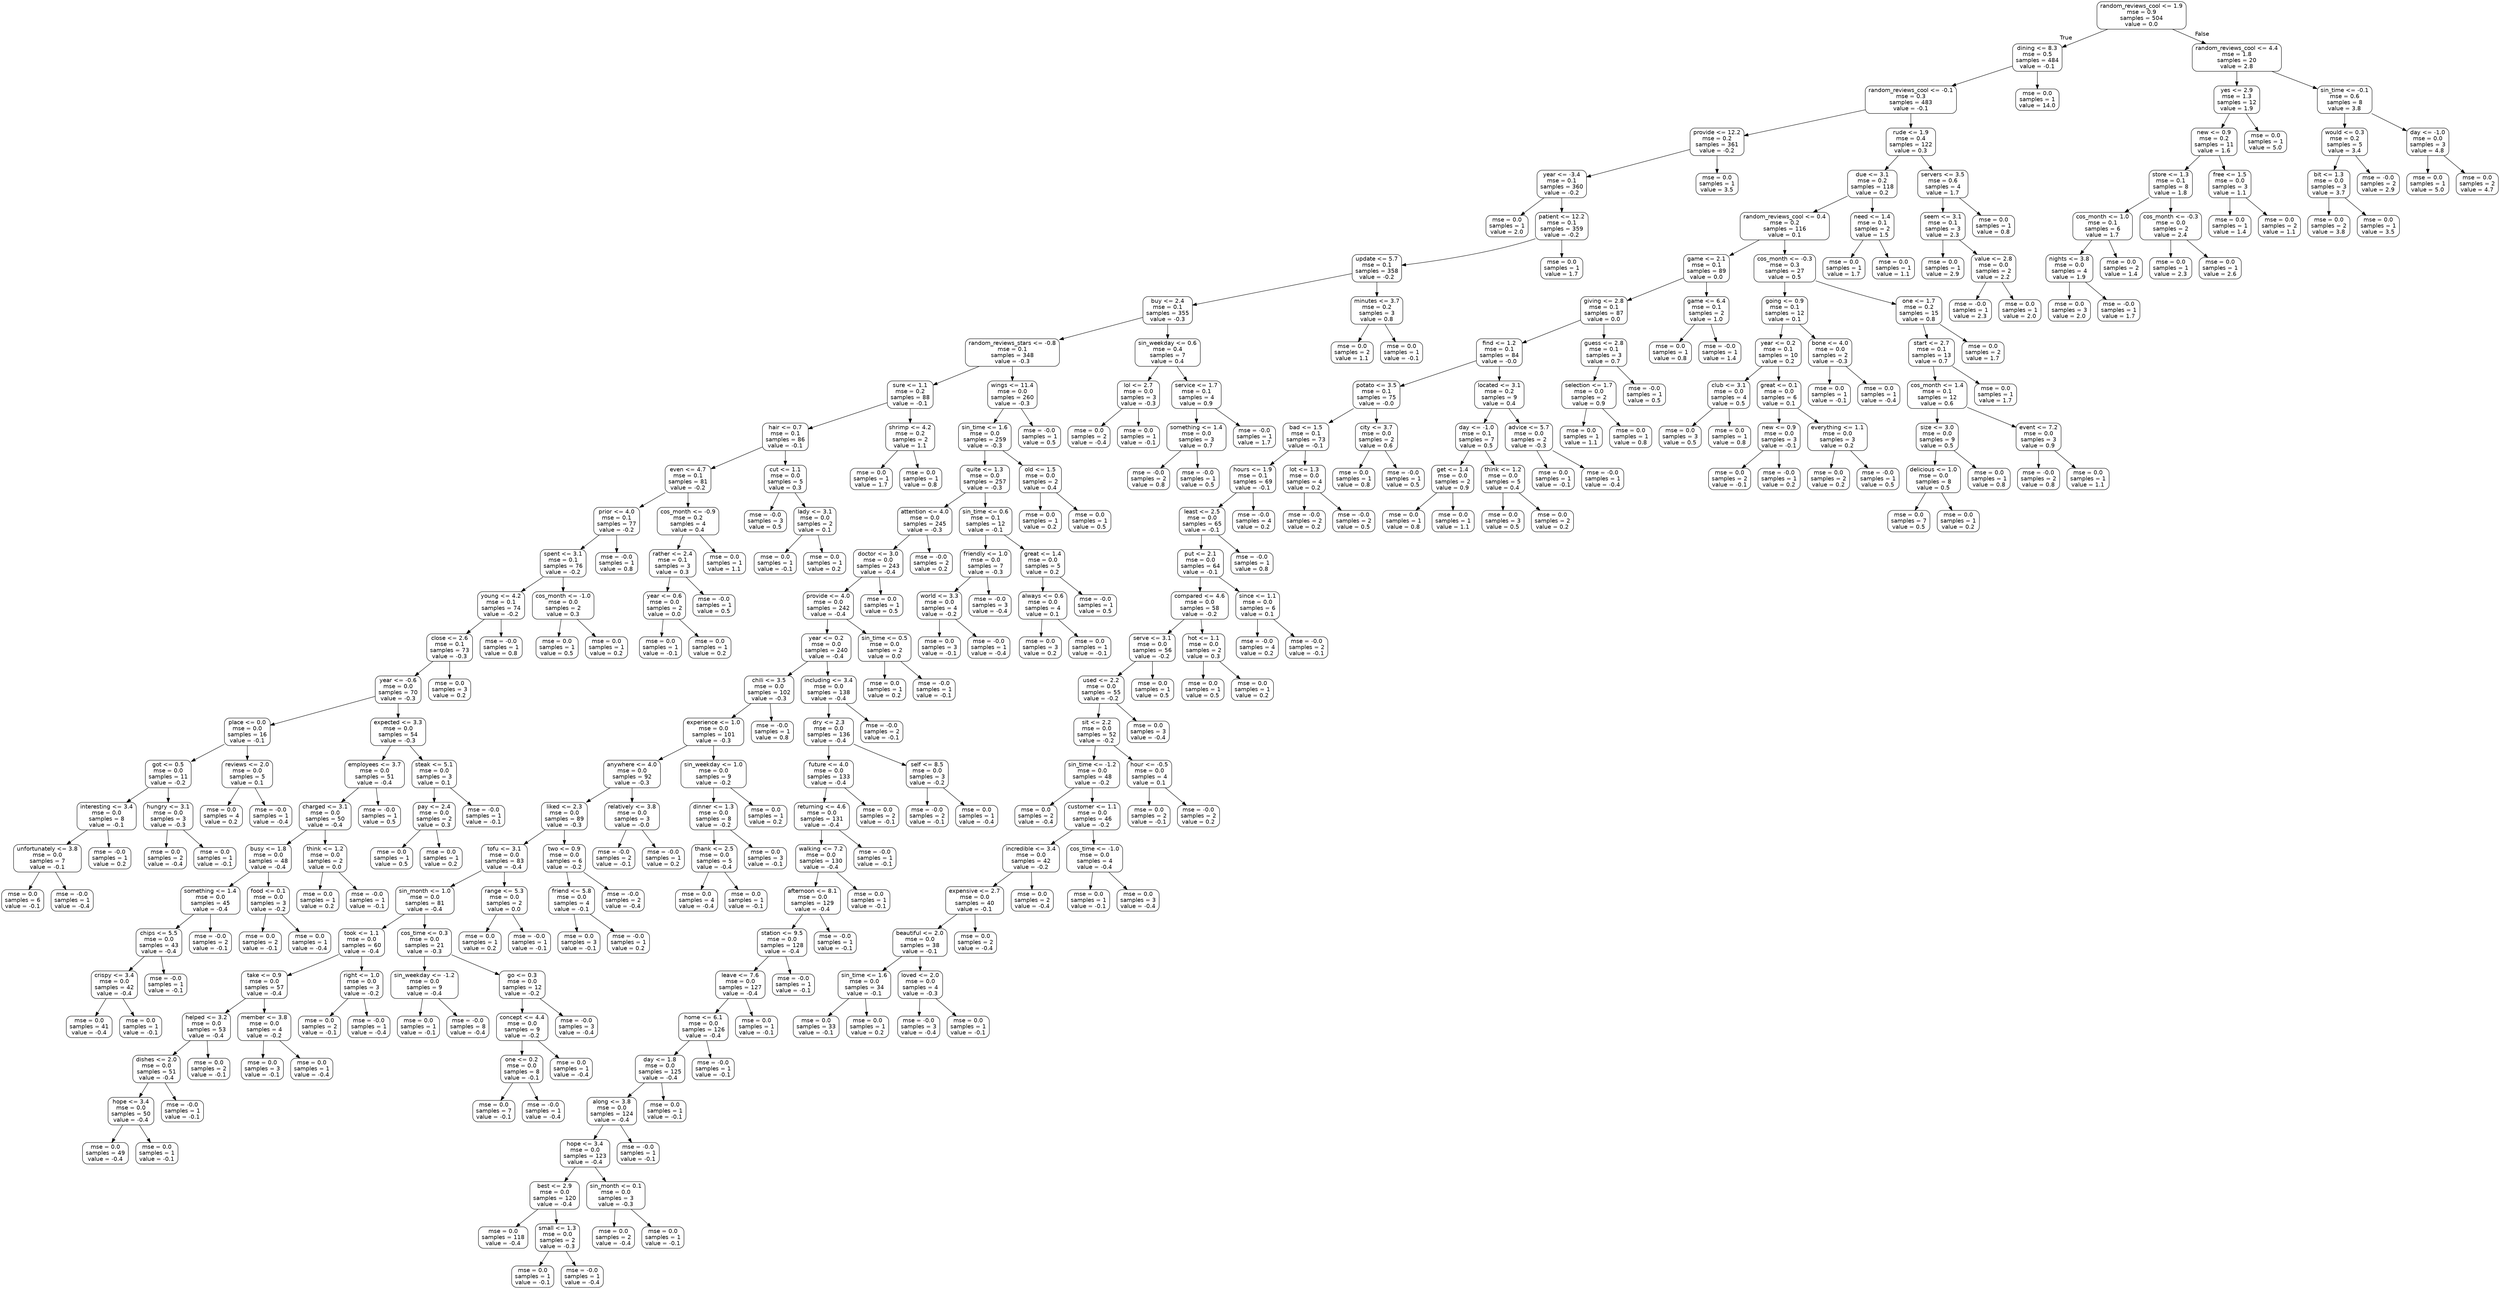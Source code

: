 digraph Tree {
node [shape=box, style="rounded", color="black", fontname=helvetica] ;
edge [fontname=helvetica] ;
0 [label="random_reviews_cool <= 1.9\nmse = 0.9\nsamples = 504\nvalue = 0.0"] ;
1 [label="dining <= 8.3\nmse = 0.5\nsamples = 484\nvalue = -0.1"] ;
0 -> 1 [labeldistance=2.5, labelangle=45, headlabel="True"] ;
2 [label="random_reviews_cool <= -0.1\nmse = 0.3\nsamples = 483\nvalue = -0.1"] ;
1 -> 2 ;
3 [label="provide <= 12.2\nmse = 0.2\nsamples = 361\nvalue = -0.2"] ;
2 -> 3 ;
4 [label="year <= -3.4\nmse = 0.1\nsamples = 360\nvalue = -0.2"] ;
3 -> 4 ;
5 [label="mse = 0.0\nsamples = 1\nvalue = 2.0"] ;
4 -> 5 ;
6 [label="patient <= 12.2\nmse = 0.1\nsamples = 359\nvalue = -0.2"] ;
4 -> 6 ;
7 [label="update <= 5.7\nmse = 0.1\nsamples = 358\nvalue = -0.2"] ;
6 -> 7 ;
8 [label="buy <= 2.4\nmse = 0.1\nsamples = 355\nvalue = -0.3"] ;
7 -> 8 ;
9 [label="random_reviews_stars <= -0.8\nmse = 0.1\nsamples = 348\nvalue = -0.3"] ;
8 -> 9 ;
10 [label="sure <= 1.1\nmse = 0.2\nsamples = 88\nvalue = -0.1"] ;
9 -> 10 ;
11 [label="hair <= 0.7\nmse = 0.1\nsamples = 86\nvalue = -0.1"] ;
10 -> 11 ;
12 [label="even <= 4.7\nmse = 0.1\nsamples = 81\nvalue = -0.2"] ;
11 -> 12 ;
13 [label="prior <= 4.0\nmse = 0.1\nsamples = 77\nvalue = -0.2"] ;
12 -> 13 ;
14 [label="spent <= 3.1\nmse = 0.1\nsamples = 76\nvalue = -0.2"] ;
13 -> 14 ;
15 [label="young <= 4.2\nmse = 0.1\nsamples = 74\nvalue = -0.2"] ;
14 -> 15 ;
16 [label="close <= 2.6\nmse = 0.1\nsamples = 73\nvalue = -0.3"] ;
15 -> 16 ;
17 [label="year <= -0.6\nmse = 0.0\nsamples = 70\nvalue = -0.3"] ;
16 -> 17 ;
18 [label="place <= 0.0\nmse = 0.0\nsamples = 16\nvalue = -0.1"] ;
17 -> 18 ;
19 [label="got <= 0.5\nmse = 0.0\nsamples = 11\nvalue = -0.2"] ;
18 -> 19 ;
20 [label="interesting <= 3.4\nmse = 0.0\nsamples = 8\nvalue = -0.1"] ;
19 -> 20 ;
21 [label="unfortunately <= 3.8\nmse = 0.0\nsamples = 7\nvalue = -0.1"] ;
20 -> 21 ;
22 [label="mse = 0.0\nsamples = 6\nvalue = -0.1"] ;
21 -> 22 ;
23 [label="mse = -0.0\nsamples = 1\nvalue = -0.4"] ;
21 -> 23 ;
24 [label="mse = -0.0\nsamples = 1\nvalue = 0.2"] ;
20 -> 24 ;
25 [label="hungry <= 3.1\nmse = 0.0\nsamples = 3\nvalue = -0.3"] ;
19 -> 25 ;
26 [label="mse = 0.0\nsamples = 2\nvalue = -0.4"] ;
25 -> 26 ;
27 [label="mse = 0.0\nsamples = 1\nvalue = -0.1"] ;
25 -> 27 ;
28 [label="reviews <= 2.0\nmse = 0.0\nsamples = 5\nvalue = 0.1"] ;
18 -> 28 ;
29 [label="mse = 0.0\nsamples = 4\nvalue = 0.2"] ;
28 -> 29 ;
30 [label="mse = -0.0\nsamples = 1\nvalue = -0.4"] ;
28 -> 30 ;
31 [label="expected <= 3.3\nmse = 0.0\nsamples = 54\nvalue = -0.3"] ;
17 -> 31 ;
32 [label="employees <= 3.7\nmse = 0.0\nsamples = 51\nvalue = -0.4"] ;
31 -> 32 ;
33 [label="charged <= 3.1\nmse = 0.0\nsamples = 50\nvalue = -0.4"] ;
32 -> 33 ;
34 [label="busy <= 1.8\nmse = 0.0\nsamples = 48\nvalue = -0.4"] ;
33 -> 34 ;
35 [label="something <= 1.4\nmse = 0.0\nsamples = 45\nvalue = -0.4"] ;
34 -> 35 ;
36 [label="chips <= 5.5\nmse = 0.0\nsamples = 43\nvalue = -0.4"] ;
35 -> 36 ;
37 [label="crispy <= 3.4\nmse = 0.0\nsamples = 42\nvalue = -0.4"] ;
36 -> 37 ;
38 [label="mse = 0.0\nsamples = 41\nvalue = -0.4"] ;
37 -> 38 ;
39 [label="mse = 0.0\nsamples = 1\nvalue = -0.1"] ;
37 -> 39 ;
40 [label="mse = -0.0\nsamples = 1\nvalue = -0.1"] ;
36 -> 40 ;
41 [label="mse = -0.0\nsamples = 2\nvalue = -0.1"] ;
35 -> 41 ;
42 [label="food <= 0.1\nmse = 0.0\nsamples = 3\nvalue = -0.2"] ;
34 -> 42 ;
43 [label="mse = 0.0\nsamples = 2\nvalue = -0.1"] ;
42 -> 43 ;
44 [label="mse = 0.0\nsamples = 1\nvalue = -0.4"] ;
42 -> 44 ;
45 [label="think <= 1.2\nmse = 0.0\nsamples = 2\nvalue = 0.0"] ;
33 -> 45 ;
46 [label="mse = 0.0\nsamples = 1\nvalue = 0.2"] ;
45 -> 46 ;
47 [label="mse = -0.0\nsamples = 1\nvalue = -0.1"] ;
45 -> 47 ;
48 [label="mse = -0.0\nsamples = 1\nvalue = 0.5"] ;
32 -> 48 ;
49 [label="steak <= 5.1\nmse = 0.0\nsamples = 3\nvalue = 0.1"] ;
31 -> 49 ;
50 [label="pay <= 2.4\nmse = 0.0\nsamples = 2\nvalue = 0.3"] ;
49 -> 50 ;
51 [label="mse = 0.0\nsamples = 1\nvalue = 0.5"] ;
50 -> 51 ;
52 [label="mse = 0.0\nsamples = 1\nvalue = 0.2"] ;
50 -> 52 ;
53 [label="mse = -0.0\nsamples = 1\nvalue = -0.1"] ;
49 -> 53 ;
54 [label="mse = 0.0\nsamples = 3\nvalue = 0.2"] ;
16 -> 54 ;
55 [label="mse = -0.0\nsamples = 1\nvalue = 0.8"] ;
15 -> 55 ;
56 [label="cos_month <= -1.0\nmse = 0.0\nsamples = 2\nvalue = 0.3"] ;
14 -> 56 ;
57 [label="mse = 0.0\nsamples = 1\nvalue = 0.5"] ;
56 -> 57 ;
58 [label="mse = 0.0\nsamples = 1\nvalue = 0.2"] ;
56 -> 58 ;
59 [label="mse = -0.0\nsamples = 1\nvalue = 0.8"] ;
13 -> 59 ;
60 [label="cos_month <= -0.9\nmse = 0.2\nsamples = 4\nvalue = 0.4"] ;
12 -> 60 ;
61 [label="rather <= 2.4\nmse = 0.1\nsamples = 3\nvalue = 0.3"] ;
60 -> 61 ;
62 [label="year <= 0.6\nmse = 0.0\nsamples = 2\nvalue = 0.0"] ;
61 -> 62 ;
63 [label="mse = 0.0\nsamples = 1\nvalue = -0.1"] ;
62 -> 63 ;
64 [label="mse = 0.0\nsamples = 1\nvalue = 0.2"] ;
62 -> 64 ;
65 [label="mse = -0.0\nsamples = 1\nvalue = 0.5"] ;
61 -> 65 ;
66 [label="mse = 0.0\nsamples = 1\nvalue = 1.1"] ;
60 -> 66 ;
67 [label="cut <= 1.1\nmse = 0.0\nsamples = 5\nvalue = 0.3"] ;
11 -> 67 ;
68 [label="mse = -0.0\nsamples = 3\nvalue = 0.5"] ;
67 -> 68 ;
69 [label="lady <= 3.1\nmse = 0.0\nsamples = 2\nvalue = 0.1"] ;
67 -> 69 ;
70 [label="mse = 0.0\nsamples = 1\nvalue = -0.1"] ;
69 -> 70 ;
71 [label="mse = 0.0\nsamples = 1\nvalue = 0.2"] ;
69 -> 71 ;
72 [label="shrimp <= 4.2\nmse = 0.2\nsamples = 2\nvalue = 1.1"] ;
10 -> 72 ;
73 [label="mse = 0.0\nsamples = 1\nvalue = 1.7"] ;
72 -> 73 ;
74 [label="mse = 0.0\nsamples = 1\nvalue = 0.8"] ;
72 -> 74 ;
75 [label="wings <= 11.4\nmse = 0.0\nsamples = 260\nvalue = -0.3"] ;
9 -> 75 ;
76 [label="sin_time <= 1.6\nmse = 0.0\nsamples = 259\nvalue = -0.3"] ;
75 -> 76 ;
77 [label="quite <= 1.3\nmse = 0.0\nsamples = 257\nvalue = -0.3"] ;
76 -> 77 ;
78 [label="attention <= 4.0\nmse = 0.0\nsamples = 245\nvalue = -0.3"] ;
77 -> 78 ;
79 [label="doctor <= 3.0\nmse = 0.0\nsamples = 243\nvalue = -0.4"] ;
78 -> 79 ;
80 [label="provide <= 4.0\nmse = 0.0\nsamples = 242\nvalue = -0.4"] ;
79 -> 80 ;
81 [label="year <= 0.2\nmse = 0.0\nsamples = 240\nvalue = -0.4"] ;
80 -> 81 ;
82 [label="chili <= 3.5\nmse = 0.0\nsamples = 102\nvalue = -0.3"] ;
81 -> 82 ;
83 [label="experience <= 1.0\nmse = 0.0\nsamples = 101\nvalue = -0.3"] ;
82 -> 83 ;
84 [label="anywhere <= 4.0\nmse = 0.0\nsamples = 92\nvalue = -0.3"] ;
83 -> 84 ;
85 [label="liked <= 2.3\nmse = 0.0\nsamples = 89\nvalue = -0.3"] ;
84 -> 85 ;
86 [label="tofu <= 3.1\nmse = 0.0\nsamples = 83\nvalue = -0.4"] ;
85 -> 86 ;
87 [label="sin_month <= 1.0\nmse = 0.0\nsamples = 81\nvalue = -0.4"] ;
86 -> 87 ;
88 [label="took <= 1.1\nmse = 0.0\nsamples = 60\nvalue = -0.4"] ;
87 -> 88 ;
89 [label="take <= 0.9\nmse = 0.0\nsamples = 57\nvalue = -0.4"] ;
88 -> 89 ;
90 [label="helped <= 3.2\nmse = 0.0\nsamples = 53\nvalue = -0.4"] ;
89 -> 90 ;
91 [label="dishes <= 2.0\nmse = 0.0\nsamples = 51\nvalue = -0.4"] ;
90 -> 91 ;
92 [label="hope <= 3.4\nmse = 0.0\nsamples = 50\nvalue = -0.4"] ;
91 -> 92 ;
93 [label="mse = 0.0\nsamples = 49\nvalue = -0.4"] ;
92 -> 93 ;
94 [label="mse = 0.0\nsamples = 1\nvalue = -0.1"] ;
92 -> 94 ;
95 [label="mse = -0.0\nsamples = 1\nvalue = -0.1"] ;
91 -> 95 ;
96 [label="mse = 0.0\nsamples = 2\nvalue = -0.1"] ;
90 -> 96 ;
97 [label="member <= 3.8\nmse = 0.0\nsamples = 4\nvalue = -0.2"] ;
89 -> 97 ;
98 [label="mse = 0.0\nsamples = 3\nvalue = -0.1"] ;
97 -> 98 ;
99 [label="mse = 0.0\nsamples = 1\nvalue = -0.4"] ;
97 -> 99 ;
100 [label="right <= 1.0\nmse = 0.0\nsamples = 3\nvalue = -0.2"] ;
88 -> 100 ;
101 [label="mse = 0.0\nsamples = 2\nvalue = -0.1"] ;
100 -> 101 ;
102 [label="mse = -0.0\nsamples = 1\nvalue = -0.4"] ;
100 -> 102 ;
103 [label="cos_time <= 0.3\nmse = 0.0\nsamples = 21\nvalue = -0.3"] ;
87 -> 103 ;
104 [label="sin_weekday <= -1.2\nmse = 0.0\nsamples = 9\nvalue = -0.4"] ;
103 -> 104 ;
105 [label="mse = 0.0\nsamples = 1\nvalue = -0.1"] ;
104 -> 105 ;
106 [label="mse = -0.0\nsamples = 8\nvalue = -0.4"] ;
104 -> 106 ;
107 [label="go <= 0.3\nmse = 0.0\nsamples = 12\nvalue = -0.2"] ;
103 -> 107 ;
108 [label="concept <= 4.4\nmse = 0.0\nsamples = 9\nvalue = -0.2"] ;
107 -> 108 ;
109 [label="one <= 0.2\nmse = 0.0\nsamples = 8\nvalue = -0.1"] ;
108 -> 109 ;
110 [label="mse = 0.0\nsamples = 7\nvalue = -0.1"] ;
109 -> 110 ;
111 [label="mse = -0.0\nsamples = 1\nvalue = -0.4"] ;
109 -> 111 ;
112 [label="mse = 0.0\nsamples = 1\nvalue = -0.4"] ;
108 -> 112 ;
113 [label="mse = -0.0\nsamples = 3\nvalue = -0.4"] ;
107 -> 113 ;
114 [label="range <= 5.3\nmse = 0.0\nsamples = 2\nvalue = 0.0"] ;
86 -> 114 ;
115 [label="mse = 0.0\nsamples = 1\nvalue = 0.2"] ;
114 -> 115 ;
116 [label="mse = -0.0\nsamples = 1\nvalue = -0.1"] ;
114 -> 116 ;
117 [label="two <= 0.9\nmse = 0.0\nsamples = 6\nvalue = -0.2"] ;
85 -> 117 ;
118 [label="friend <= 5.8\nmse = 0.0\nsamples = 4\nvalue = -0.1"] ;
117 -> 118 ;
119 [label="mse = 0.0\nsamples = 3\nvalue = -0.1"] ;
118 -> 119 ;
120 [label="mse = -0.0\nsamples = 1\nvalue = 0.2"] ;
118 -> 120 ;
121 [label="mse = -0.0\nsamples = 2\nvalue = -0.4"] ;
117 -> 121 ;
122 [label="relatively <= 3.8\nmse = 0.0\nsamples = 3\nvalue = -0.0"] ;
84 -> 122 ;
123 [label="mse = -0.0\nsamples = 2\nvalue = -0.1"] ;
122 -> 123 ;
124 [label="mse = -0.0\nsamples = 1\nvalue = 0.2"] ;
122 -> 124 ;
125 [label="sin_weekday <= 1.0\nmse = 0.0\nsamples = 9\nvalue = -0.2"] ;
83 -> 125 ;
126 [label="dinner <= 1.3\nmse = 0.0\nsamples = 8\nvalue = -0.2"] ;
125 -> 126 ;
127 [label="thank <= 2.5\nmse = 0.0\nsamples = 5\nvalue = -0.4"] ;
126 -> 127 ;
128 [label="mse = 0.0\nsamples = 4\nvalue = -0.4"] ;
127 -> 128 ;
129 [label="mse = 0.0\nsamples = 1\nvalue = -0.1"] ;
127 -> 129 ;
130 [label="mse = 0.0\nsamples = 3\nvalue = -0.1"] ;
126 -> 130 ;
131 [label="mse = 0.0\nsamples = 1\nvalue = 0.2"] ;
125 -> 131 ;
132 [label="mse = -0.0\nsamples = 1\nvalue = 0.8"] ;
82 -> 132 ;
133 [label="including <= 3.4\nmse = 0.0\nsamples = 138\nvalue = -0.4"] ;
81 -> 133 ;
134 [label="dry <= 2.3\nmse = 0.0\nsamples = 136\nvalue = -0.4"] ;
133 -> 134 ;
135 [label="future <= 4.0\nmse = 0.0\nsamples = 133\nvalue = -0.4"] ;
134 -> 135 ;
136 [label="returning <= 4.6\nmse = 0.0\nsamples = 131\nvalue = -0.4"] ;
135 -> 136 ;
137 [label="walking <= 7.2\nmse = 0.0\nsamples = 130\nvalue = -0.4"] ;
136 -> 137 ;
138 [label="afternoon <= 8.1\nmse = 0.0\nsamples = 129\nvalue = -0.4"] ;
137 -> 138 ;
139 [label="station <= 9.5\nmse = 0.0\nsamples = 128\nvalue = -0.4"] ;
138 -> 139 ;
140 [label="leave <= 7.6\nmse = 0.0\nsamples = 127\nvalue = -0.4"] ;
139 -> 140 ;
141 [label="home <= 6.1\nmse = 0.0\nsamples = 126\nvalue = -0.4"] ;
140 -> 141 ;
142 [label="day <= 1.8\nmse = 0.0\nsamples = 125\nvalue = -0.4"] ;
141 -> 142 ;
143 [label="along <= 3.8\nmse = 0.0\nsamples = 124\nvalue = -0.4"] ;
142 -> 143 ;
144 [label="hope <= 3.4\nmse = 0.0\nsamples = 123\nvalue = -0.4"] ;
143 -> 144 ;
145 [label="best <= 2.9\nmse = 0.0\nsamples = 120\nvalue = -0.4"] ;
144 -> 145 ;
146 [label="mse = 0.0\nsamples = 118\nvalue = -0.4"] ;
145 -> 146 ;
147 [label="small <= 1.3\nmse = 0.0\nsamples = 2\nvalue = -0.3"] ;
145 -> 147 ;
148 [label="mse = 0.0\nsamples = 1\nvalue = -0.1"] ;
147 -> 148 ;
149 [label="mse = -0.0\nsamples = 1\nvalue = -0.4"] ;
147 -> 149 ;
150 [label="sin_month <= 0.1\nmse = 0.0\nsamples = 3\nvalue = -0.3"] ;
144 -> 150 ;
151 [label="mse = 0.0\nsamples = 2\nvalue = -0.4"] ;
150 -> 151 ;
152 [label="mse = 0.0\nsamples = 1\nvalue = -0.1"] ;
150 -> 152 ;
153 [label="mse = -0.0\nsamples = 1\nvalue = -0.1"] ;
143 -> 153 ;
154 [label="mse = 0.0\nsamples = 1\nvalue = -0.1"] ;
142 -> 154 ;
155 [label="mse = -0.0\nsamples = 1\nvalue = -0.1"] ;
141 -> 155 ;
156 [label="mse = 0.0\nsamples = 1\nvalue = -0.1"] ;
140 -> 156 ;
157 [label="mse = -0.0\nsamples = 1\nvalue = -0.1"] ;
139 -> 157 ;
158 [label="mse = -0.0\nsamples = 1\nvalue = -0.1"] ;
138 -> 158 ;
159 [label="mse = 0.0\nsamples = 1\nvalue = -0.1"] ;
137 -> 159 ;
160 [label="mse = -0.0\nsamples = 1\nvalue = -0.1"] ;
136 -> 160 ;
161 [label="mse = 0.0\nsamples = 2\nvalue = -0.1"] ;
135 -> 161 ;
162 [label="self <= 8.5\nmse = 0.0\nsamples = 3\nvalue = -0.2"] ;
134 -> 162 ;
163 [label="mse = -0.0\nsamples = 2\nvalue = -0.1"] ;
162 -> 163 ;
164 [label="mse = 0.0\nsamples = 1\nvalue = -0.4"] ;
162 -> 164 ;
165 [label="mse = -0.0\nsamples = 2\nvalue = -0.1"] ;
133 -> 165 ;
166 [label="sin_time <= 0.5\nmse = 0.0\nsamples = 2\nvalue = 0.0"] ;
80 -> 166 ;
167 [label="mse = 0.0\nsamples = 1\nvalue = 0.2"] ;
166 -> 167 ;
168 [label="mse = -0.0\nsamples = 1\nvalue = -0.1"] ;
166 -> 168 ;
169 [label="mse = 0.0\nsamples = 1\nvalue = 0.5"] ;
79 -> 169 ;
170 [label="mse = -0.0\nsamples = 2\nvalue = 0.2"] ;
78 -> 170 ;
171 [label="sin_time <= 0.6\nmse = 0.1\nsamples = 12\nvalue = -0.1"] ;
77 -> 171 ;
172 [label="friendly <= 1.0\nmse = 0.0\nsamples = 7\nvalue = -0.3"] ;
171 -> 172 ;
173 [label="world <= 3.3\nmse = 0.0\nsamples = 4\nvalue = -0.2"] ;
172 -> 173 ;
174 [label="mse = 0.0\nsamples = 3\nvalue = -0.1"] ;
173 -> 174 ;
175 [label="mse = -0.0\nsamples = 1\nvalue = -0.4"] ;
173 -> 175 ;
176 [label="mse = -0.0\nsamples = 3\nvalue = -0.4"] ;
172 -> 176 ;
177 [label="great <= 1.4\nmse = 0.0\nsamples = 5\nvalue = 0.2"] ;
171 -> 177 ;
178 [label="always <= 0.6\nmse = 0.0\nsamples = 4\nvalue = 0.1"] ;
177 -> 178 ;
179 [label="mse = 0.0\nsamples = 3\nvalue = 0.2"] ;
178 -> 179 ;
180 [label="mse = 0.0\nsamples = 1\nvalue = -0.1"] ;
178 -> 180 ;
181 [label="mse = -0.0\nsamples = 1\nvalue = 0.5"] ;
177 -> 181 ;
182 [label="old <= 1.5\nmse = 0.0\nsamples = 2\nvalue = 0.4"] ;
76 -> 182 ;
183 [label="mse = 0.0\nsamples = 1\nvalue = 0.2"] ;
182 -> 183 ;
184 [label="mse = 0.0\nsamples = 1\nvalue = 0.5"] ;
182 -> 184 ;
185 [label="mse = -0.0\nsamples = 1\nvalue = 0.5"] ;
75 -> 185 ;
186 [label="sin_weekday <= 0.6\nmse = 0.4\nsamples = 7\nvalue = 0.4"] ;
8 -> 186 ;
187 [label="lol <= 2.7\nmse = 0.0\nsamples = 3\nvalue = -0.3"] ;
186 -> 187 ;
188 [label="mse = 0.0\nsamples = 2\nvalue = -0.4"] ;
187 -> 188 ;
189 [label="mse = 0.0\nsamples = 1\nvalue = -0.1"] ;
187 -> 189 ;
190 [label="service <= 1.7\nmse = 0.1\nsamples = 4\nvalue = 0.9"] ;
186 -> 190 ;
191 [label="something <= 1.4\nmse = 0.0\nsamples = 3\nvalue = 0.7"] ;
190 -> 191 ;
192 [label="mse = -0.0\nsamples = 2\nvalue = 0.8"] ;
191 -> 192 ;
193 [label="mse = -0.0\nsamples = 1\nvalue = 0.5"] ;
191 -> 193 ;
194 [label="mse = -0.0\nsamples = 1\nvalue = 1.7"] ;
190 -> 194 ;
195 [label="minutes <= 3.7\nmse = 0.2\nsamples = 3\nvalue = 0.8"] ;
7 -> 195 ;
196 [label="mse = 0.0\nsamples = 2\nvalue = 1.1"] ;
195 -> 196 ;
197 [label="mse = 0.0\nsamples = 1\nvalue = -0.1"] ;
195 -> 197 ;
198 [label="mse = 0.0\nsamples = 1\nvalue = 1.7"] ;
6 -> 198 ;
199 [label="mse = 0.0\nsamples = 1\nvalue = 3.5"] ;
3 -> 199 ;
200 [label="rude <= 1.9\nmse = 0.4\nsamples = 122\nvalue = 0.3"] ;
2 -> 200 ;
201 [label="due <= 3.1\nmse = 0.2\nsamples = 118\nvalue = 0.2"] ;
200 -> 201 ;
202 [label="random_reviews_cool <= 0.4\nmse = 0.2\nsamples = 116\nvalue = 0.1"] ;
201 -> 202 ;
203 [label="game <= 2.1\nmse = 0.1\nsamples = 89\nvalue = 0.0"] ;
202 -> 203 ;
204 [label="giving <= 2.8\nmse = 0.1\nsamples = 87\nvalue = 0.0"] ;
203 -> 204 ;
205 [label="find <= 1.2\nmse = 0.1\nsamples = 84\nvalue = -0.0"] ;
204 -> 205 ;
206 [label="potato <= 3.5\nmse = 0.1\nsamples = 75\nvalue = -0.0"] ;
205 -> 206 ;
207 [label="bad <= 1.5\nmse = 0.1\nsamples = 73\nvalue = -0.1"] ;
206 -> 207 ;
208 [label="hours <= 1.9\nmse = 0.1\nsamples = 69\nvalue = -0.1"] ;
207 -> 208 ;
209 [label="least <= 2.5\nmse = 0.0\nsamples = 65\nvalue = -0.1"] ;
208 -> 209 ;
210 [label="put <= 2.1\nmse = 0.0\nsamples = 64\nvalue = -0.1"] ;
209 -> 210 ;
211 [label="compared <= 4.6\nmse = 0.0\nsamples = 58\nvalue = -0.2"] ;
210 -> 211 ;
212 [label="serve <= 3.1\nmse = 0.0\nsamples = 56\nvalue = -0.2"] ;
211 -> 212 ;
213 [label="used <= 2.2\nmse = 0.0\nsamples = 55\nvalue = -0.2"] ;
212 -> 213 ;
214 [label="sit <= 2.2\nmse = 0.0\nsamples = 52\nvalue = -0.2"] ;
213 -> 214 ;
215 [label="sin_time <= -1.2\nmse = 0.0\nsamples = 48\nvalue = -0.2"] ;
214 -> 215 ;
216 [label="mse = 0.0\nsamples = 2\nvalue = -0.4"] ;
215 -> 216 ;
217 [label="customer <= 1.1\nmse = 0.0\nsamples = 46\nvalue = -0.2"] ;
215 -> 217 ;
218 [label="incredible <= 3.4\nmse = 0.0\nsamples = 42\nvalue = -0.2"] ;
217 -> 218 ;
219 [label="expensive <= 2.7\nmse = 0.0\nsamples = 40\nvalue = -0.1"] ;
218 -> 219 ;
220 [label="beautiful <= 2.0\nmse = 0.0\nsamples = 38\nvalue = -0.1"] ;
219 -> 220 ;
221 [label="sin_time <= 1.6\nmse = 0.0\nsamples = 34\nvalue = -0.1"] ;
220 -> 221 ;
222 [label="mse = 0.0\nsamples = 33\nvalue = -0.1"] ;
221 -> 222 ;
223 [label="mse = 0.0\nsamples = 1\nvalue = 0.2"] ;
221 -> 223 ;
224 [label="loved <= 2.0\nmse = 0.0\nsamples = 4\nvalue = -0.3"] ;
220 -> 224 ;
225 [label="mse = -0.0\nsamples = 3\nvalue = -0.4"] ;
224 -> 225 ;
226 [label="mse = 0.0\nsamples = 1\nvalue = -0.1"] ;
224 -> 226 ;
227 [label="mse = 0.0\nsamples = 2\nvalue = -0.4"] ;
219 -> 227 ;
228 [label="mse = 0.0\nsamples = 2\nvalue = -0.4"] ;
218 -> 228 ;
229 [label="cos_time <= -1.0\nmse = 0.0\nsamples = 4\nvalue = -0.4"] ;
217 -> 229 ;
230 [label="mse = 0.0\nsamples = 1\nvalue = -0.1"] ;
229 -> 230 ;
231 [label="mse = 0.0\nsamples = 3\nvalue = -0.4"] ;
229 -> 231 ;
232 [label="hour <= -0.5\nmse = 0.0\nsamples = 4\nvalue = 0.1"] ;
214 -> 232 ;
233 [label="mse = 0.0\nsamples = 2\nvalue = -0.1"] ;
232 -> 233 ;
234 [label="mse = -0.0\nsamples = 2\nvalue = 0.2"] ;
232 -> 234 ;
235 [label="mse = 0.0\nsamples = 3\nvalue = -0.4"] ;
213 -> 235 ;
236 [label="mse = 0.0\nsamples = 1\nvalue = 0.5"] ;
212 -> 236 ;
237 [label="hot <= 1.1\nmse = 0.0\nsamples = 2\nvalue = 0.3"] ;
211 -> 237 ;
238 [label="mse = 0.0\nsamples = 1\nvalue = 0.5"] ;
237 -> 238 ;
239 [label="mse = 0.0\nsamples = 1\nvalue = 0.2"] ;
237 -> 239 ;
240 [label="since <= 1.1\nmse = 0.0\nsamples = 6\nvalue = 0.1"] ;
210 -> 240 ;
241 [label="mse = -0.0\nsamples = 4\nvalue = 0.2"] ;
240 -> 241 ;
242 [label="mse = -0.0\nsamples = 2\nvalue = -0.1"] ;
240 -> 242 ;
243 [label="mse = -0.0\nsamples = 1\nvalue = 0.8"] ;
209 -> 243 ;
244 [label="mse = -0.0\nsamples = 4\nvalue = 0.2"] ;
208 -> 244 ;
245 [label="lot <= 1.3\nmse = 0.0\nsamples = 4\nvalue = 0.2"] ;
207 -> 245 ;
246 [label="mse = -0.0\nsamples = 2\nvalue = 0.2"] ;
245 -> 246 ;
247 [label="mse = -0.0\nsamples = 2\nvalue = 0.5"] ;
245 -> 247 ;
248 [label="city <= 3.7\nmse = 0.0\nsamples = 2\nvalue = 0.6"] ;
206 -> 248 ;
249 [label="mse = 0.0\nsamples = 1\nvalue = 0.8"] ;
248 -> 249 ;
250 [label="mse = -0.0\nsamples = 1\nvalue = 0.5"] ;
248 -> 250 ;
251 [label="located <= 3.1\nmse = 0.2\nsamples = 9\nvalue = 0.4"] ;
205 -> 251 ;
252 [label="day <= -1.0\nmse = 0.1\nsamples = 7\nvalue = 0.5"] ;
251 -> 252 ;
253 [label="get <= 1.4\nmse = 0.0\nsamples = 2\nvalue = 0.9"] ;
252 -> 253 ;
254 [label="mse = 0.0\nsamples = 1\nvalue = 0.8"] ;
253 -> 254 ;
255 [label="mse = 0.0\nsamples = 1\nvalue = 1.1"] ;
253 -> 255 ;
256 [label="think <= 1.2\nmse = 0.0\nsamples = 5\nvalue = 0.4"] ;
252 -> 256 ;
257 [label="mse = 0.0\nsamples = 3\nvalue = 0.5"] ;
256 -> 257 ;
258 [label="mse = 0.0\nsamples = 2\nvalue = 0.2"] ;
256 -> 258 ;
259 [label="advice <= 5.7\nmse = 0.0\nsamples = 2\nvalue = -0.3"] ;
251 -> 259 ;
260 [label="mse = 0.0\nsamples = 1\nvalue = -0.1"] ;
259 -> 260 ;
261 [label="mse = -0.0\nsamples = 1\nvalue = -0.4"] ;
259 -> 261 ;
262 [label="guess <= 2.8\nmse = 0.1\nsamples = 3\nvalue = 0.7"] ;
204 -> 262 ;
263 [label="selection <= 1.7\nmse = 0.0\nsamples = 2\nvalue = 0.9"] ;
262 -> 263 ;
264 [label="mse = 0.0\nsamples = 1\nvalue = 1.1"] ;
263 -> 264 ;
265 [label="mse = 0.0\nsamples = 1\nvalue = 0.8"] ;
263 -> 265 ;
266 [label="mse = -0.0\nsamples = 1\nvalue = 0.5"] ;
262 -> 266 ;
267 [label="game <= 6.4\nmse = 0.1\nsamples = 2\nvalue = 1.0"] ;
203 -> 267 ;
268 [label="mse = 0.0\nsamples = 1\nvalue = 0.8"] ;
267 -> 268 ;
269 [label="mse = -0.0\nsamples = 1\nvalue = 1.4"] ;
267 -> 269 ;
270 [label="cos_month <= -0.3\nmse = 0.3\nsamples = 27\nvalue = 0.5"] ;
202 -> 270 ;
271 [label="going <= 0.9\nmse = 0.1\nsamples = 12\nvalue = 0.1"] ;
270 -> 271 ;
272 [label="year <= 0.2\nmse = 0.1\nsamples = 10\nvalue = 0.2"] ;
271 -> 272 ;
273 [label="club <= 3.1\nmse = 0.0\nsamples = 4\nvalue = 0.5"] ;
272 -> 273 ;
274 [label="mse = 0.0\nsamples = 3\nvalue = 0.5"] ;
273 -> 274 ;
275 [label="mse = 0.0\nsamples = 1\nvalue = 0.8"] ;
273 -> 275 ;
276 [label="great <= 0.1\nmse = 0.0\nsamples = 6\nvalue = 0.1"] ;
272 -> 276 ;
277 [label="new <= 0.9\nmse = 0.0\nsamples = 3\nvalue = -0.1"] ;
276 -> 277 ;
278 [label="mse = 0.0\nsamples = 2\nvalue = -0.1"] ;
277 -> 278 ;
279 [label="mse = -0.0\nsamples = 1\nvalue = 0.2"] ;
277 -> 279 ;
280 [label="everything <= 1.1\nmse = 0.0\nsamples = 3\nvalue = 0.2"] ;
276 -> 280 ;
281 [label="mse = 0.0\nsamples = 2\nvalue = 0.2"] ;
280 -> 281 ;
282 [label="mse = -0.0\nsamples = 1\nvalue = 0.5"] ;
280 -> 282 ;
283 [label="bone <= 4.0\nmse = 0.0\nsamples = 2\nvalue = -0.3"] ;
271 -> 283 ;
284 [label="mse = 0.0\nsamples = 1\nvalue = -0.1"] ;
283 -> 284 ;
285 [label="mse = 0.0\nsamples = 1\nvalue = -0.4"] ;
283 -> 285 ;
286 [label="one <= 1.7\nmse = 0.2\nsamples = 15\nvalue = 0.8"] ;
270 -> 286 ;
287 [label="start <= 2.7\nmse = 0.1\nsamples = 13\nvalue = 0.7"] ;
286 -> 287 ;
288 [label="cos_month <= 1.4\nmse = 0.1\nsamples = 12\nvalue = 0.6"] ;
287 -> 288 ;
289 [label="size <= 3.0\nmse = 0.0\nsamples = 9\nvalue = 0.5"] ;
288 -> 289 ;
290 [label="delicious <= 1.0\nmse = 0.0\nsamples = 8\nvalue = 0.5"] ;
289 -> 290 ;
291 [label="mse = 0.0\nsamples = 7\nvalue = 0.5"] ;
290 -> 291 ;
292 [label="mse = 0.0\nsamples = 1\nvalue = 0.2"] ;
290 -> 292 ;
293 [label="mse = 0.0\nsamples = 1\nvalue = 0.8"] ;
289 -> 293 ;
294 [label="event <= 7.2\nmse = 0.0\nsamples = 3\nvalue = 0.9"] ;
288 -> 294 ;
295 [label="mse = -0.0\nsamples = 2\nvalue = 0.8"] ;
294 -> 295 ;
296 [label="mse = 0.0\nsamples = 1\nvalue = 1.1"] ;
294 -> 296 ;
297 [label="mse = 0.0\nsamples = 1\nvalue = 1.7"] ;
287 -> 297 ;
298 [label="mse = 0.0\nsamples = 2\nvalue = 1.7"] ;
286 -> 298 ;
299 [label="need <= 1.4\nmse = 0.1\nsamples = 2\nvalue = 1.5"] ;
201 -> 299 ;
300 [label="mse = 0.0\nsamples = 1\nvalue = 1.7"] ;
299 -> 300 ;
301 [label="mse = 0.0\nsamples = 1\nvalue = 1.1"] ;
299 -> 301 ;
302 [label="servers <= 3.5\nmse = 0.6\nsamples = 4\nvalue = 1.7"] ;
200 -> 302 ;
303 [label="seem <= 3.1\nmse = 0.1\nsamples = 3\nvalue = 2.3"] ;
302 -> 303 ;
304 [label="mse = 0.0\nsamples = 1\nvalue = 2.9"] ;
303 -> 304 ;
305 [label="value <= 2.8\nmse = 0.0\nsamples = 2\nvalue = 2.2"] ;
303 -> 305 ;
306 [label="mse = -0.0\nsamples = 1\nvalue = 2.3"] ;
305 -> 306 ;
307 [label="mse = 0.0\nsamples = 1\nvalue = 2.0"] ;
305 -> 307 ;
308 [label="mse = 0.0\nsamples = 1\nvalue = 0.8"] ;
302 -> 308 ;
309 [label="mse = 0.0\nsamples = 1\nvalue = 14.0"] ;
1 -> 309 ;
310 [label="random_reviews_cool <= 4.4\nmse = 1.8\nsamples = 20\nvalue = 2.8"] ;
0 -> 310 [labeldistance=2.5, labelangle=-45, headlabel="False"] ;
311 [label="yes <= 2.9\nmse = 1.3\nsamples = 12\nvalue = 1.9"] ;
310 -> 311 ;
312 [label="new <= 0.9\nmse = 0.2\nsamples = 11\nvalue = 1.6"] ;
311 -> 312 ;
313 [label="store <= 1.3\nmse = 0.1\nsamples = 8\nvalue = 1.8"] ;
312 -> 313 ;
314 [label="cos_month <= 1.0\nmse = 0.1\nsamples = 6\nvalue = 1.7"] ;
313 -> 314 ;
315 [label="nights <= 3.8\nmse = 0.0\nsamples = 4\nvalue = 1.9"] ;
314 -> 315 ;
316 [label="mse = 0.0\nsamples = 3\nvalue = 2.0"] ;
315 -> 316 ;
317 [label="mse = -0.0\nsamples = 1\nvalue = 1.7"] ;
315 -> 317 ;
318 [label="mse = 0.0\nsamples = 2\nvalue = 1.4"] ;
314 -> 318 ;
319 [label="cos_month <= -0.3\nmse = 0.0\nsamples = 2\nvalue = 2.4"] ;
313 -> 319 ;
320 [label="mse = 0.0\nsamples = 1\nvalue = 2.3"] ;
319 -> 320 ;
321 [label="mse = 0.0\nsamples = 1\nvalue = 2.6"] ;
319 -> 321 ;
322 [label="free <= 1.5\nmse = 0.0\nsamples = 3\nvalue = 1.1"] ;
312 -> 322 ;
323 [label="mse = 0.0\nsamples = 1\nvalue = 1.4"] ;
322 -> 323 ;
324 [label="mse = 0.0\nsamples = 2\nvalue = 1.1"] ;
322 -> 324 ;
325 [label="mse = 0.0\nsamples = 1\nvalue = 5.0"] ;
311 -> 325 ;
326 [label="sin_time <= -0.1\nmse = 0.6\nsamples = 8\nvalue = 3.8"] ;
310 -> 326 ;
327 [label="would <= 0.3\nmse = 0.2\nsamples = 5\nvalue = 3.4"] ;
326 -> 327 ;
328 [label="bit <= 1.3\nmse = 0.0\nsamples = 3\nvalue = 3.7"] ;
327 -> 328 ;
329 [label="mse = 0.0\nsamples = 2\nvalue = 3.8"] ;
328 -> 329 ;
330 [label="mse = 0.0\nsamples = 1\nvalue = 3.5"] ;
328 -> 330 ;
331 [label="mse = -0.0\nsamples = 2\nvalue = 2.9"] ;
327 -> 331 ;
332 [label="day <= -1.0\nmse = 0.0\nsamples = 3\nvalue = 4.8"] ;
326 -> 332 ;
333 [label="mse = 0.0\nsamples = 1\nvalue = 5.0"] ;
332 -> 333 ;
334 [label="mse = 0.0\nsamples = 2\nvalue = 4.7"] ;
332 -> 334 ;
}